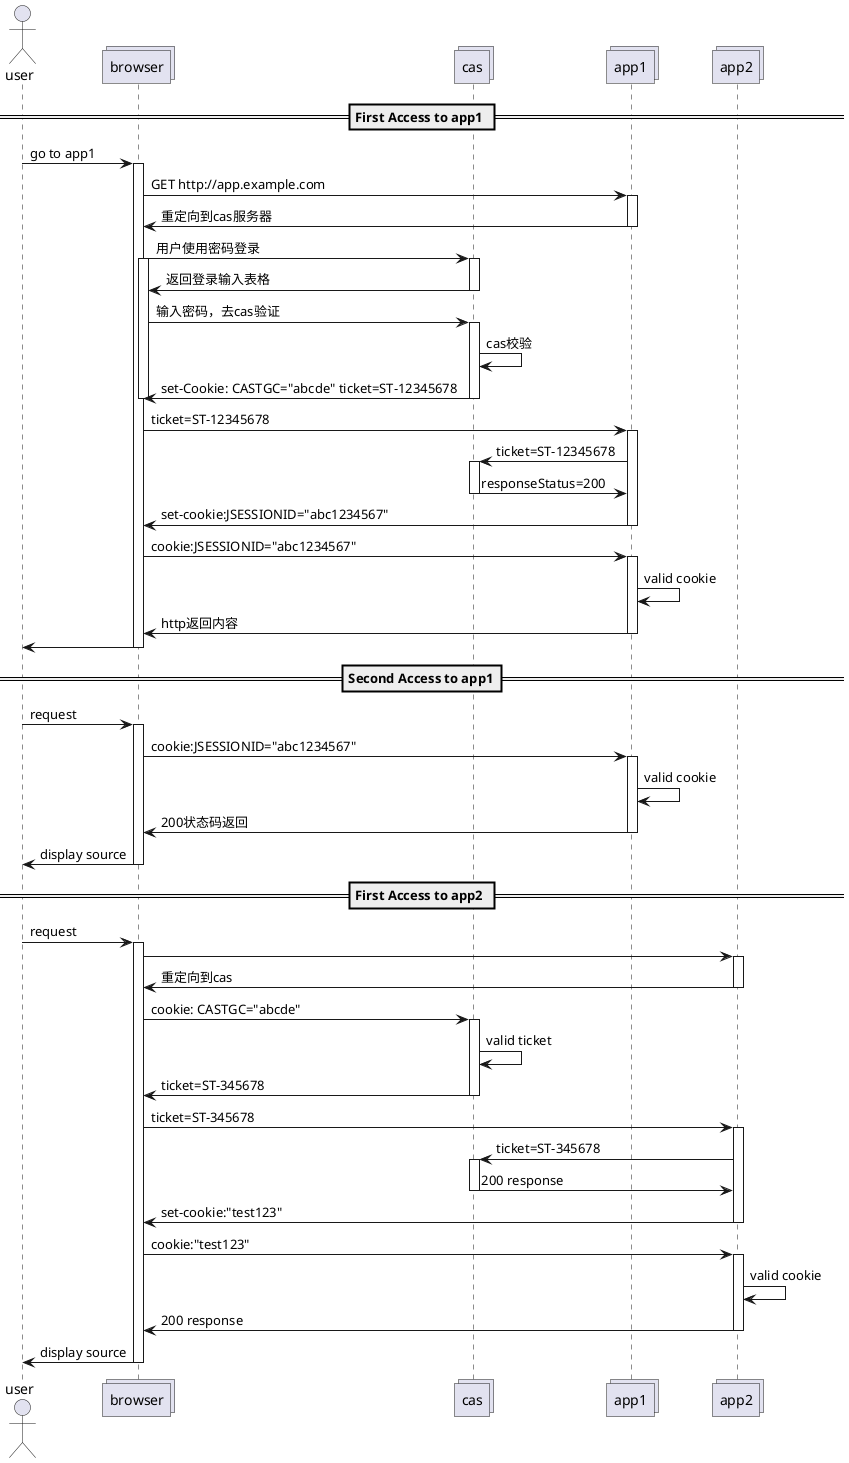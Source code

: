 @startuml
actor user
collections browser
collections cas
collections app1
collections app2

== First Access to app1 ==

user-> browser: go to app1
activate browser
browser->app1:GET http://app.example.com
activate app1
app1->browser: 重定向到cas服务器
deactivate app1

browser->cas: 用户使用密码登录
activate browser
activate cas
cas->browser: 返回登录输入表格
deactivate cas

browser->cas:输入密码，去cas验证
activate cas
cas->cas : cas校验
cas->browser:set-Cookie: CASTGC="abcde" ticket=ST-12345678
deactivate cas
deactivate browser

browser->app1: ticket=ST-12345678
activate app1
app1->cas:ticket=ST-12345678
activate cas
cas->app1: responseStatus=200
deactivate cas

app1->browser:set-cookie:JSESSIONID="abc1234567"
deactivate app1

browser->app1:cookie:JSESSIONID="abc1234567"
activate app1
app1->app1:valid cookie
app1->browser: http返回内容
deactivate app1

browser->user
deactivate browser

==Second Access to app1==
user->browser:request
activate browser
browser->app1:cookie:JSESSIONID="abc1234567"
activate app1
app1->app1:valid cookie
app1->browser: 200状态码返回
deactivate app1
browser->user:display source
deactivate browser


== First Access to app2 ==
user->browser:request
activate browser
browser->app2
activate app2
app2->browser: 重定向到cas
deactivate app2

browser->cas:cookie: CASTGC="abcde"
activate cas
cas->cas:valid ticket
cas->browser:ticket=ST-345678
deactivate cas
browser->app2:ticket=ST-345678
activate app2
app2->cas:ticket=ST-345678
activate cas
cas->app2: 200 response
deactivate cas
app2->browser:set-cookie:"test123"
deactivate app2
browser->app2:cookie:"test123"
activate app2
app2->app2:valid cookie
app2->browser:200 response
deactivate app2
browser->user:display source
deactivate browser
@enduml
